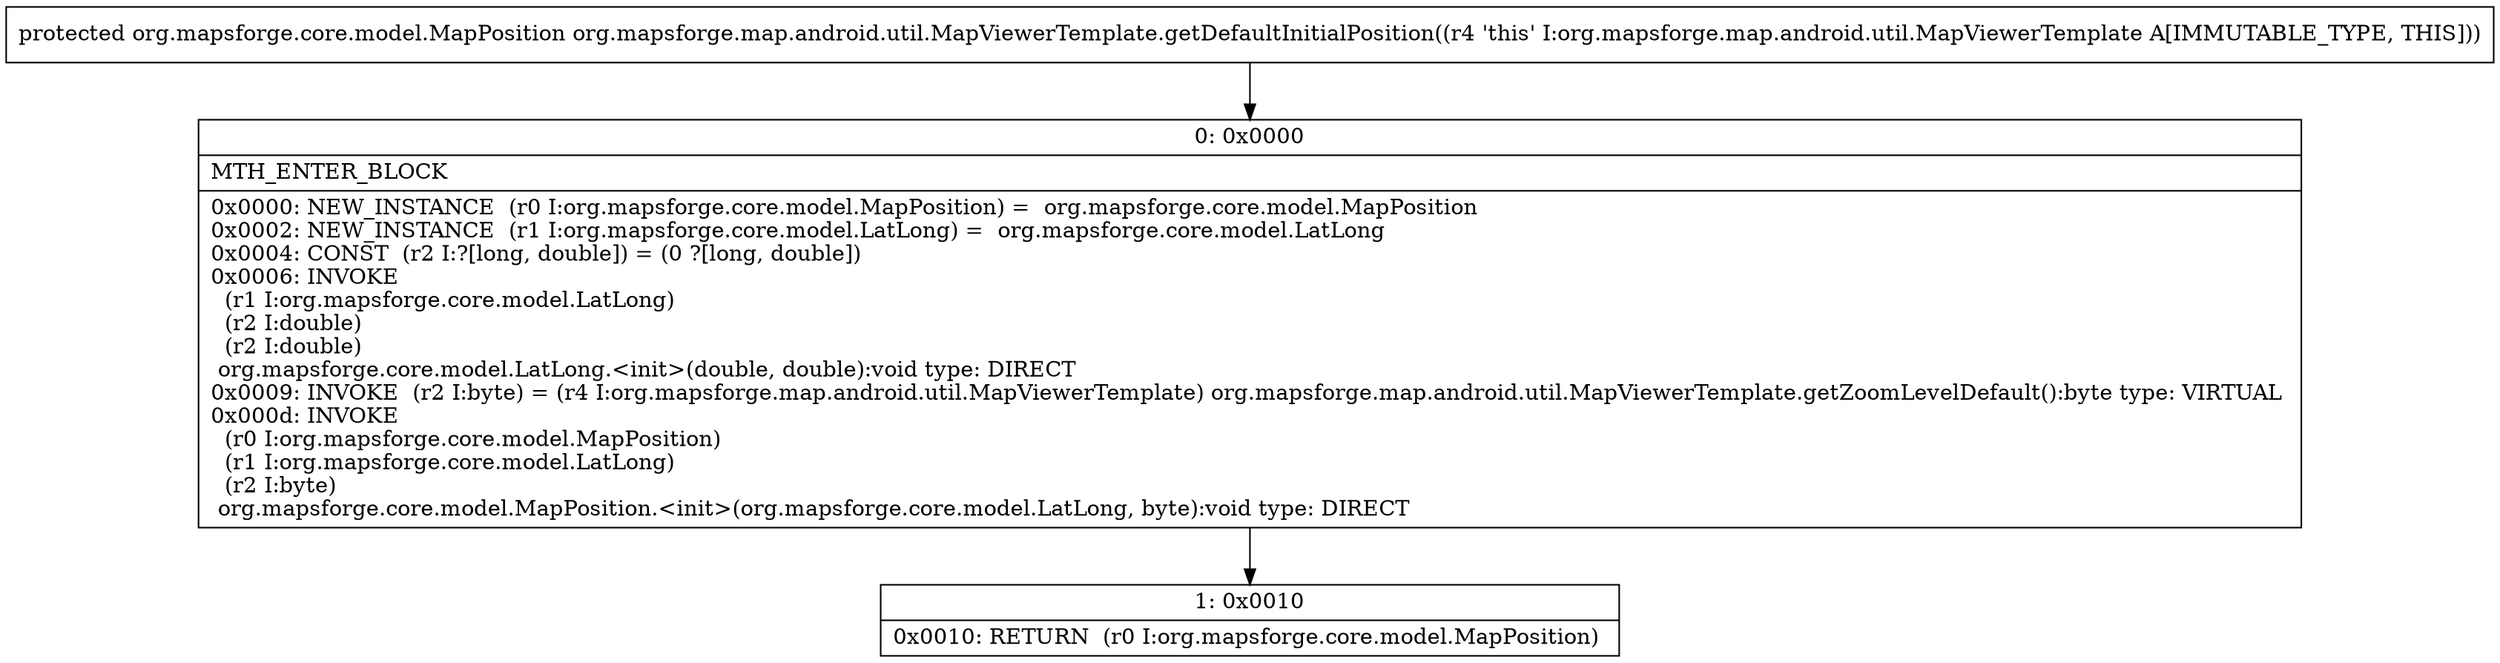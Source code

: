 digraph "CFG fororg.mapsforge.map.android.util.MapViewerTemplate.getDefaultInitialPosition()Lorg\/mapsforge\/core\/model\/MapPosition;" {
Node_0 [shape=record,label="{0\:\ 0x0000|MTH_ENTER_BLOCK\l|0x0000: NEW_INSTANCE  (r0 I:org.mapsforge.core.model.MapPosition) =  org.mapsforge.core.model.MapPosition \l0x0002: NEW_INSTANCE  (r1 I:org.mapsforge.core.model.LatLong) =  org.mapsforge.core.model.LatLong \l0x0004: CONST  (r2 I:?[long, double]) = (0 ?[long, double]) \l0x0006: INVOKE  \l  (r1 I:org.mapsforge.core.model.LatLong)\l  (r2 I:double)\l  (r2 I:double)\l org.mapsforge.core.model.LatLong.\<init\>(double, double):void type: DIRECT \l0x0009: INVOKE  (r2 I:byte) = (r4 I:org.mapsforge.map.android.util.MapViewerTemplate) org.mapsforge.map.android.util.MapViewerTemplate.getZoomLevelDefault():byte type: VIRTUAL \l0x000d: INVOKE  \l  (r0 I:org.mapsforge.core.model.MapPosition)\l  (r1 I:org.mapsforge.core.model.LatLong)\l  (r2 I:byte)\l org.mapsforge.core.model.MapPosition.\<init\>(org.mapsforge.core.model.LatLong, byte):void type: DIRECT \l}"];
Node_1 [shape=record,label="{1\:\ 0x0010|0x0010: RETURN  (r0 I:org.mapsforge.core.model.MapPosition) \l}"];
MethodNode[shape=record,label="{protected org.mapsforge.core.model.MapPosition org.mapsforge.map.android.util.MapViewerTemplate.getDefaultInitialPosition((r4 'this' I:org.mapsforge.map.android.util.MapViewerTemplate A[IMMUTABLE_TYPE, THIS])) }"];
MethodNode -> Node_0;
Node_0 -> Node_1;
}


